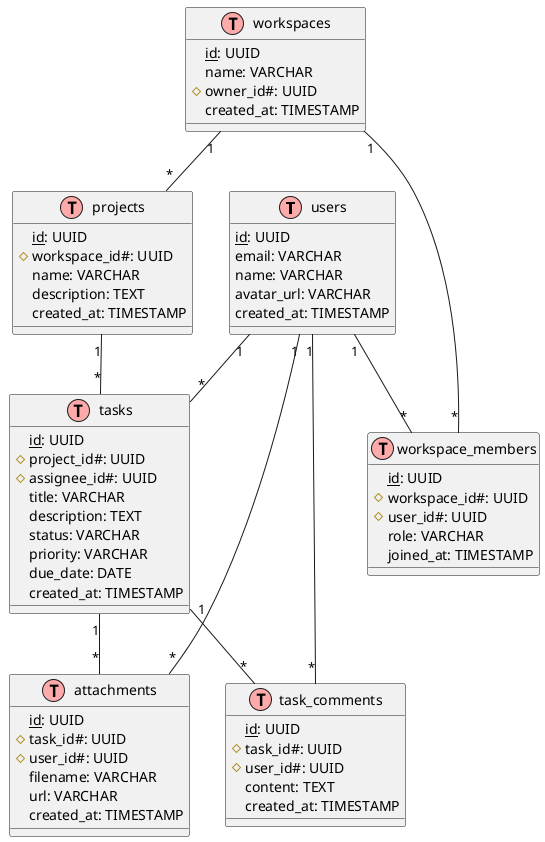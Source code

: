 @startuml
!define Table(name,desc) class name as "desc" << (T,#FFAAAA) >>
!define primary_key(x) <u>x</u>
!define foreign_key(x) #x#

' Tables
Table(users, "users") {
  primary_key(id): UUID
  email: VARCHAR
  name: VARCHAR
  avatar_url: VARCHAR
  created_at: TIMESTAMP
}

Table(workspaces, "workspaces") {
  primary_key(id): UUID
  name: VARCHAR
  foreign_key(owner_id): UUID
  created_at: TIMESTAMP
}

Table(workspace_members, "workspace_members") {
  primary_key(id): UUID
  foreign_key(workspace_id): UUID
  foreign_key(user_id): UUID
  role: VARCHAR
  joined_at: TIMESTAMP
}

Table(projects, "projects") {
  primary_key(id): UUID
  foreign_key(workspace_id): UUID
  name: VARCHAR
  description: TEXT
  created_at: TIMESTAMP
}

Table(tasks, "tasks") {
  primary_key(id): UUID
  foreign_key(project_id): UUID
  foreign_key(assignee_id): UUID
  title: VARCHAR
  description: TEXT
  status: VARCHAR
  priority: VARCHAR
  due_date: DATE
  created_at: TIMESTAMP
}

Table(task_comments, "task_comments") {
  primary_key(id): UUID
  foreign_key(task_id): UUID
  foreign_key(user_id): UUID
  content: TEXT
  created_at: TIMESTAMP
}

Table(attachments, "attachments") {
  primary_key(id): UUID
  foreign_key(task_id): UUID
  foreign_key(user_id): UUID
  filename: VARCHAR
  url: VARCHAR
  created_at: TIMESTAMP
}

' Relationships
users "1" -- "*" workspace_members
workspaces "1" -- "*" workspace_members
workspaces "1" -- "*" projects
projects "1" -- "*" tasks
users "1" -- "*" tasks
tasks "1" -- "*" task_comments
tasks "1" -- "*" attachments
users "1" -- "*" task_comments
users "1" -- "*" attachments

@enduml